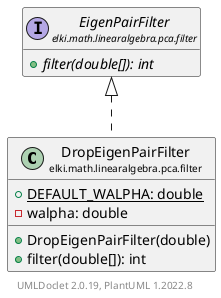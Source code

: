 @startuml
    remove .*\.(Instance|Par|Parameterizer|Factory)$
    set namespaceSeparator none
    hide empty fields
    hide empty methods

    class "<size:14>DropEigenPairFilter\n<size:10>elki.math.linearalgebra.pca.filter" as elki.math.linearalgebra.pca.filter.DropEigenPairFilter [[DropEigenPairFilter.html]] {
        {static} +DEFAULT_WALPHA: double
        -walpha: double
        +DropEigenPairFilter(double)
        +filter(double[]): int
    }

    interface "<size:14>EigenPairFilter\n<size:10>elki.math.linearalgebra.pca.filter" as elki.math.linearalgebra.pca.filter.EigenPairFilter [[EigenPairFilter.html]] {
        {abstract} +filter(double[]): int
    }
    class "<size:14>DropEigenPairFilter.Par\n<size:10>elki.math.linearalgebra.pca.filter" as elki.math.linearalgebra.pca.filter.DropEigenPairFilter.Par [[DropEigenPairFilter.Par.html]]

    elki.math.linearalgebra.pca.filter.EigenPairFilter <|.. elki.math.linearalgebra.pca.filter.DropEigenPairFilter
    elki.math.linearalgebra.pca.filter.DropEigenPairFilter +-- elki.math.linearalgebra.pca.filter.DropEigenPairFilter.Par

    center footer UMLDoclet 2.0.19, PlantUML 1.2022.8
@enduml

